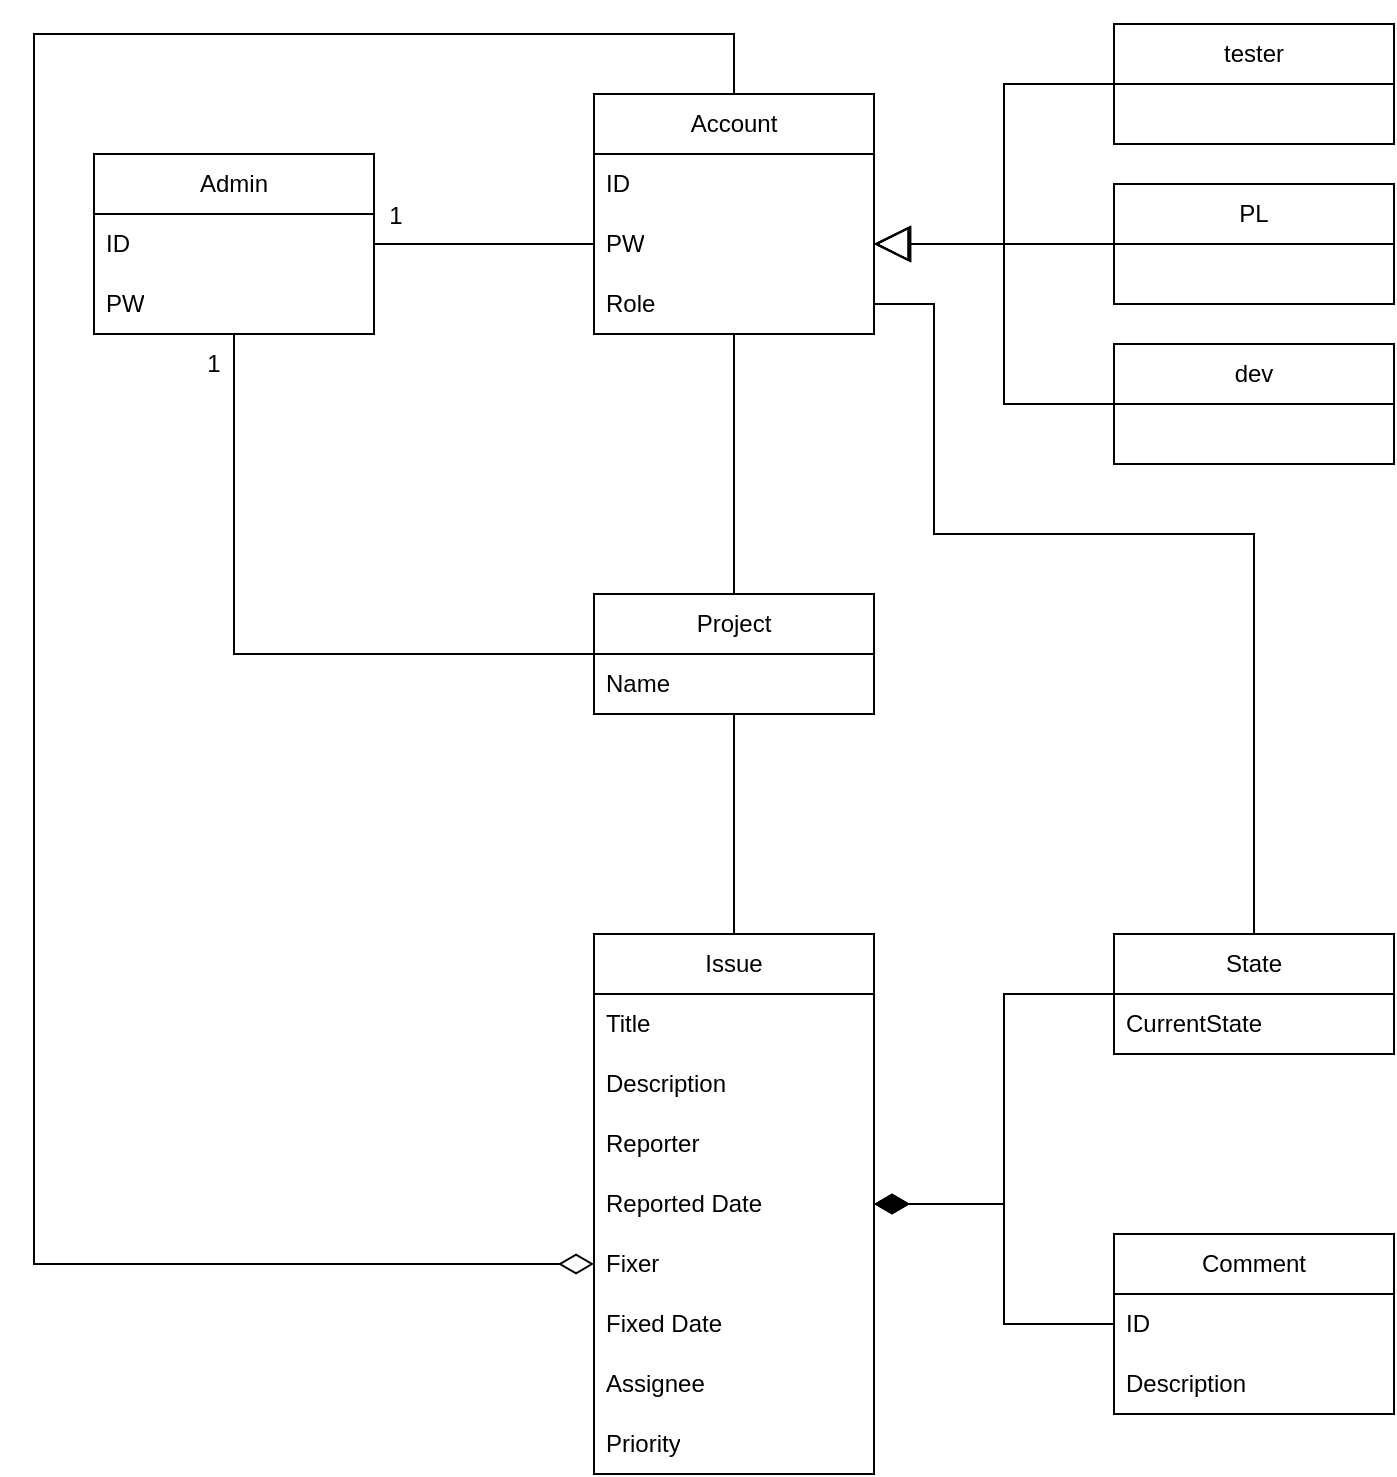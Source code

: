 <mxfile version="24.4.4" type="device">
  <diagram name="페이지-1" id="5NX31r0rl-MeJ_v_J91_">
    <mxGraphModel dx="838" dy="733" grid="1" gridSize="10" guides="1" tooltips="1" connect="1" arrows="1" fold="1" page="1" pageScale="1" pageWidth="1654" pageHeight="2336" background="none" math="0" shadow="0">
      <root>
        <mxCell id="0" />
        <mxCell id="1" parent="0" />
        <mxCell id="sdsoElRGYEAkI3bovLB7-1" value="Admin" style="swimlane;fontStyle=0;childLayout=stackLayout;horizontal=1;startSize=30;horizontalStack=0;resizeParent=1;resizeParentMax=0;resizeLast=0;collapsible=1;marginBottom=0;whiteSpace=wrap;html=1;" parent="1" vertex="1">
          <mxGeometry x="50" y="120" width="140" height="90" as="geometry" />
        </mxCell>
        <mxCell id="sdsoElRGYEAkI3bovLB7-2" value="ID" style="text;strokeColor=none;fillColor=none;align=left;verticalAlign=middle;spacingLeft=4;spacingRight=4;overflow=hidden;points=[[0,0.5],[1,0.5]];portConstraint=eastwest;rotatable=0;whiteSpace=wrap;html=1;" parent="sdsoElRGYEAkI3bovLB7-1" vertex="1">
          <mxGeometry y="30" width="140" height="30" as="geometry" />
        </mxCell>
        <mxCell id="sdsoElRGYEAkI3bovLB7-3" value="PW" style="text;strokeColor=none;fillColor=none;align=left;verticalAlign=middle;spacingLeft=4;spacingRight=4;overflow=hidden;points=[[0,0.5],[1,0.5]];portConstraint=eastwest;rotatable=0;whiteSpace=wrap;html=1;" parent="sdsoElRGYEAkI3bovLB7-1" vertex="1">
          <mxGeometry y="60" width="140" height="30" as="geometry" />
        </mxCell>
        <mxCell id="sdngPCRxPtKOdKjFVYai-1" value="Account" style="swimlane;fontStyle=0;childLayout=stackLayout;horizontal=1;startSize=30;horizontalStack=0;resizeParent=1;resizeParentMax=0;resizeLast=0;collapsible=1;marginBottom=0;whiteSpace=wrap;html=1;" parent="1" vertex="1">
          <mxGeometry x="300" y="90" width="140" height="120" as="geometry" />
        </mxCell>
        <mxCell id="sdngPCRxPtKOdKjFVYai-2" value="ID" style="text;strokeColor=none;fillColor=none;align=left;verticalAlign=middle;spacingLeft=4;spacingRight=4;overflow=hidden;points=[[0,0.5],[1,0.5]];portConstraint=eastwest;rotatable=0;whiteSpace=wrap;html=1;" parent="sdngPCRxPtKOdKjFVYai-1" vertex="1">
          <mxGeometry y="30" width="140" height="30" as="geometry" />
        </mxCell>
        <mxCell id="sdngPCRxPtKOdKjFVYai-3" value="PW" style="text;strokeColor=none;fillColor=none;align=left;verticalAlign=middle;spacingLeft=4;spacingRight=4;overflow=hidden;points=[[0,0.5],[1,0.5]];portConstraint=eastwest;rotatable=0;whiteSpace=wrap;html=1;" parent="sdngPCRxPtKOdKjFVYai-1" vertex="1">
          <mxGeometry y="60" width="140" height="30" as="geometry" />
        </mxCell>
        <mxCell id="sdngPCRxPtKOdKjFVYai-4" value="Role" style="text;strokeColor=none;fillColor=none;align=left;verticalAlign=middle;spacingLeft=4;spacingRight=4;overflow=hidden;points=[[0,0.5],[1,0.5]];portConstraint=eastwest;rotatable=0;whiteSpace=wrap;html=1;" parent="sdngPCRxPtKOdKjFVYai-1" vertex="1">
          <mxGeometry y="90" width="140" height="30" as="geometry" />
        </mxCell>
        <mxCell id="sdngPCRxPtKOdKjFVYai-5" value="Project" style="swimlane;fontStyle=0;childLayout=stackLayout;horizontal=1;startSize=30;horizontalStack=0;resizeParent=1;resizeParentMax=0;resizeLast=0;collapsible=1;marginBottom=0;whiteSpace=wrap;html=1;" parent="1" vertex="1">
          <mxGeometry x="300" y="340" width="140" height="60" as="geometry" />
        </mxCell>
        <mxCell id="sdngPCRxPtKOdKjFVYai-6" value="Name" style="text;strokeColor=none;fillColor=none;align=left;verticalAlign=middle;spacingLeft=4;spacingRight=4;overflow=hidden;points=[[0,0.5],[1,0.5]];portConstraint=eastwest;rotatable=0;whiteSpace=wrap;html=1;" parent="sdngPCRxPtKOdKjFVYai-5" vertex="1">
          <mxGeometry y="30" width="140" height="30" as="geometry" />
        </mxCell>
        <mxCell id="sdngPCRxPtKOdKjFVYai-10" value="Comment" style="swimlane;fontStyle=0;childLayout=stackLayout;horizontal=1;startSize=30;horizontalStack=0;resizeParent=1;resizeParentMax=0;resizeLast=0;collapsible=1;marginBottom=0;whiteSpace=wrap;html=1;" parent="1" vertex="1">
          <mxGeometry x="560" y="660" width="140" height="90" as="geometry" />
        </mxCell>
        <mxCell id="sdngPCRxPtKOdKjFVYai-11" value="ID" style="text;strokeColor=none;fillColor=none;align=left;verticalAlign=middle;spacingLeft=4;spacingRight=4;overflow=hidden;points=[[0,0.5],[1,0.5]];portConstraint=eastwest;rotatable=0;whiteSpace=wrap;html=1;" parent="sdngPCRxPtKOdKjFVYai-10" vertex="1">
          <mxGeometry y="30" width="140" height="30" as="geometry" />
        </mxCell>
        <mxCell id="sdngPCRxPtKOdKjFVYai-12" value="Description" style="text;strokeColor=none;fillColor=none;align=left;verticalAlign=middle;spacingLeft=4;spacingRight=4;overflow=hidden;points=[[0,0.5],[1,0.5]];portConstraint=eastwest;rotatable=0;whiteSpace=wrap;html=1;" parent="sdngPCRxPtKOdKjFVYai-10" vertex="1">
          <mxGeometry y="60" width="140" height="30" as="geometry" />
        </mxCell>
        <mxCell id="sdngPCRxPtKOdKjFVYai-14" value="Issue" style="swimlane;fontStyle=0;childLayout=stackLayout;horizontal=1;startSize=30;horizontalStack=0;resizeParent=1;resizeParentMax=0;resizeLast=0;collapsible=1;marginBottom=0;whiteSpace=wrap;html=1;" parent="1" vertex="1">
          <mxGeometry x="300" y="510" width="140" height="270" as="geometry" />
        </mxCell>
        <mxCell id="sdngPCRxPtKOdKjFVYai-15" value="Title" style="text;strokeColor=none;fillColor=none;align=left;verticalAlign=middle;spacingLeft=4;spacingRight=4;overflow=hidden;points=[[0,0.5],[1,0.5]];portConstraint=eastwest;rotatable=0;whiteSpace=wrap;html=1;" parent="sdngPCRxPtKOdKjFVYai-14" vertex="1">
          <mxGeometry y="30" width="140" height="30" as="geometry" />
        </mxCell>
        <mxCell id="sdngPCRxPtKOdKjFVYai-16" value="Description" style="text;strokeColor=none;fillColor=none;align=left;verticalAlign=middle;spacingLeft=4;spacingRight=4;overflow=hidden;points=[[0,0.5],[1,0.5]];portConstraint=eastwest;rotatable=0;whiteSpace=wrap;html=1;" parent="sdngPCRxPtKOdKjFVYai-14" vertex="1">
          <mxGeometry y="60" width="140" height="30" as="geometry" />
        </mxCell>
        <mxCell id="sdngPCRxPtKOdKjFVYai-35" value="Reporter" style="text;strokeColor=none;fillColor=none;align=left;verticalAlign=middle;spacingLeft=4;spacingRight=4;overflow=hidden;points=[[0,0.5],[1,0.5]];portConstraint=eastwest;rotatable=0;whiteSpace=wrap;html=1;" parent="sdngPCRxPtKOdKjFVYai-14" vertex="1">
          <mxGeometry y="90" width="140" height="30" as="geometry" />
        </mxCell>
        <mxCell id="sdngPCRxPtKOdKjFVYai-36" value="Reported Date" style="text;strokeColor=none;fillColor=none;align=left;verticalAlign=middle;spacingLeft=4;spacingRight=4;overflow=hidden;points=[[0,0.5],[1,0.5]];portConstraint=eastwest;rotatable=0;whiteSpace=wrap;html=1;" parent="sdngPCRxPtKOdKjFVYai-14" vertex="1">
          <mxGeometry y="120" width="140" height="30" as="geometry" />
        </mxCell>
        <mxCell id="sdngPCRxPtKOdKjFVYai-37" value="Fixer" style="text;strokeColor=none;fillColor=none;align=left;verticalAlign=middle;spacingLeft=4;spacingRight=4;overflow=hidden;points=[[0,0.5],[1,0.5]];portConstraint=eastwest;rotatable=0;whiteSpace=wrap;html=1;" parent="sdngPCRxPtKOdKjFVYai-14" vertex="1">
          <mxGeometry y="150" width="140" height="30" as="geometry" />
        </mxCell>
        <mxCell id="sdngPCRxPtKOdKjFVYai-38" value="Fixed Date" style="text;strokeColor=none;fillColor=none;align=left;verticalAlign=middle;spacingLeft=4;spacingRight=4;overflow=hidden;points=[[0,0.5],[1,0.5]];portConstraint=eastwest;rotatable=0;whiteSpace=wrap;html=1;" parent="sdngPCRxPtKOdKjFVYai-14" vertex="1">
          <mxGeometry y="180" width="140" height="30" as="geometry" />
        </mxCell>
        <mxCell id="sdngPCRxPtKOdKjFVYai-39" value="Assignee" style="text;strokeColor=none;fillColor=none;align=left;verticalAlign=middle;spacingLeft=4;spacingRight=4;overflow=hidden;points=[[0,0.5],[1,0.5]];portConstraint=eastwest;rotatable=0;whiteSpace=wrap;html=1;" parent="sdngPCRxPtKOdKjFVYai-14" vertex="1">
          <mxGeometry y="210" width="140" height="30" as="geometry" />
        </mxCell>
        <mxCell id="sdngPCRxPtKOdKjFVYai-17" value="Priority" style="text;strokeColor=none;fillColor=none;align=left;verticalAlign=middle;spacingLeft=4;spacingRight=4;overflow=hidden;points=[[0,0.5],[1,0.5]];portConstraint=eastwest;rotatable=0;whiteSpace=wrap;html=1;" parent="sdngPCRxPtKOdKjFVYai-14" vertex="1">
          <mxGeometry y="240" width="140" height="30" as="geometry" />
        </mxCell>
        <mxCell id="sdngPCRxPtKOdKjFVYai-18" value="tester" style="swimlane;fontStyle=0;childLayout=stackLayout;horizontal=1;startSize=30;horizontalStack=0;resizeParent=1;resizeParentMax=0;resizeLast=0;collapsible=1;marginBottom=0;whiteSpace=wrap;html=1;" parent="1" vertex="1">
          <mxGeometry x="560" y="55" width="140" height="60" as="geometry" />
        </mxCell>
        <mxCell id="sdngPCRxPtKOdKjFVYai-31" style="edgeStyle=orthogonalEdgeStyle;rounded=0;orthogonalLoop=1;jettySize=auto;html=1;exitX=0;exitY=0.5;exitDx=0;exitDy=0;entryX=1;entryY=0.5;entryDx=0;entryDy=0;endArrow=block;endFill=0;endSize=16;" parent="1" source="sdngPCRxPtKOdKjFVYai-22" target="sdngPCRxPtKOdKjFVYai-3" edge="1">
          <mxGeometry relative="1" as="geometry" />
        </mxCell>
        <mxCell id="sdngPCRxPtKOdKjFVYai-22" value="PL" style="swimlane;fontStyle=0;childLayout=stackLayout;horizontal=1;startSize=30;horizontalStack=0;resizeParent=1;resizeParentMax=0;resizeLast=0;collapsible=1;marginBottom=0;whiteSpace=wrap;html=1;" parent="1" vertex="1">
          <mxGeometry x="560" y="135" width="140" height="60" as="geometry" />
        </mxCell>
        <mxCell id="sdngPCRxPtKOdKjFVYai-30" style="edgeStyle=orthogonalEdgeStyle;rounded=0;orthogonalLoop=1;jettySize=auto;html=1;exitX=0;exitY=0.5;exitDx=0;exitDy=0;entryX=1;entryY=0.5;entryDx=0;entryDy=0;endArrow=block;endFill=0;endSize=16;" parent="1" source="sdngPCRxPtKOdKjFVYai-26" target="sdngPCRxPtKOdKjFVYai-3" edge="1">
          <mxGeometry relative="1" as="geometry" />
        </mxCell>
        <mxCell id="sdngPCRxPtKOdKjFVYai-26" value="dev" style="swimlane;fontStyle=0;childLayout=stackLayout;horizontal=1;startSize=30;horizontalStack=0;resizeParent=1;resizeParentMax=0;resizeLast=0;collapsible=1;marginBottom=0;whiteSpace=wrap;html=1;" parent="1" vertex="1">
          <mxGeometry x="560" y="215" width="140" height="60" as="geometry" />
        </mxCell>
        <mxCell id="sdngPCRxPtKOdKjFVYai-32" style="edgeStyle=orthogonalEdgeStyle;rounded=0;orthogonalLoop=1;jettySize=auto;html=1;exitX=0;exitY=0.5;exitDx=0;exitDy=0;entryX=1;entryY=0.5;entryDx=0;entryDy=0;endArrow=block;endFill=0;startSize=6;endSize=15;" parent="1" source="sdngPCRxPtKOdKjFVYai-18" target="sdngPCRxPtKOdKjFVYai-3" edge="1">
          <mxGeometry relative="1" as="geometry" />
        </mxCell>
        <mxCell id="sdngPCRxPtKOdKjFVYai-33" style="edgeStyle=orthogonalEdgeStyle;rounded=0;orthogonalLoop=1;jettySize=auto;html=1;exitX=1;exitY=0.5;exitDx=0;exitDy=0;entryX=0;entryY=0.5;entryDx=0;entryDy=0;endArrow=none;endFill=0;" parent="1" source="sdsoElRGYEAkI3bovLB7-2" target="sdngPCRxPtKOdKjFVYai-3" edge="1">
          <mxGeometry relative="1" as="geometry" />
        </mxCell>
        <mxCell id="sdngPCRxPtKOdKjFVYai-34" style="edgeStyle=orthogonalEdgeStyle;rounded=0;orthogonalLoop=1;jettySize=auto;html=1;entryX=0;entryY=0.5;entryDx=0;entryDy=0;endArrow=none;endFill=0;exitX=0.5;exitY=1;exitDx=0;exitDy=0;exitPerimeter=0;" parent="1" source="sdsoElRGYEAkI3bovLB7-3" target="sdngPCRxPtKOdKjFVYai-5" edge="1">
          <mxGeometry relative="1" as="geometry">
            <mxPoint x="110" y="260" as="sourcePoint" />
          </mxGeometry>
        </mxCell>
        <mxCell id="UYObkyB-hD1lJrR5jNIk-3" style="edgeStyle=orthogonalEdgeStyle;rounded=0;orthogonalLoop=1;jettySize=auto;html=1;exitX=0;exitY=0.5;exitDx=0;exitDy=0;entryX=1;entryY=0.5;entryDx=0;entryDy=0;endArrow=diamondThin;endFill=1;endSize=15;" edge="1" parent="1" source="sdngPCRxPtKOdKjFVYai-40" target="sdngPCRxPtKOdKjFVYai-36">
          <mxGeometry relative="1" as="geometry" />
        </mxCell>
        <mxCell id="sdngPCRxPtKOdKjFVYai-40" value="State" style="swimlane;fontStyle=0;childLayout=stackLayout;horizontal=1;startSize=30;horizontalStack=0;resizeParent=1;resizeParentMax=0;resizeLast=0;collapsible=1;marginBottom=0;whiteSpace=wrap;html=1;" parent="1" vertex="1">
          <mxGeometry x="560" y="510" width="140" height="60" as="geometry" />
        </mxCell>
        <mxCell id="sdngPCRxPtKOdKjFVYai-41" value="CurrentState" style="text;strokeColor=none;fillColor=none;align=left;verticalAlign=middle;spacingLeft=4;spacingRight=4;overflow=hidden;points=[[0,0.5],[1,0.5]];portConstraint=eastwest;rotatable=0;whiteSpace=wrap;html=1;" parent="sdngPCRxPtKOdKjFVYai-40" vertex="1">
          <mxGeometry y="30" width="140" height="30" as="geometry" />
        </mxCell>
        <mxCell id="sdngPCRxPtKOdKjFVYai-45" style="edgeStyle=orthogonalEdgeStyle;rounded=0;orthogonalLoop=1;jettySize=auto;html=1;exitX=0.5;exitY=0;exitDx=0;exitDy=0;endArrow=none;endFill=0;entryX=0.5;entryY=1;entryDx=0;entryDy=0;entryPerimeter=0;" parent="1" source="sdngPCRxPtKOdKjFVYai-5" target="sdngPCRxPtKOdKjFVYai-4" edge="1">
          <mxGeometry relative="1" as="geometry">
            <mxPoint x="420" y="250" as="targetPoint" />
          </mxGeometry>
        </mxCell>
        <mxCell id="sdngPCRxPtKOdKjFVYai-46" value="1" style="text;html=1;align=center;verticalAlign=middle;whiteSpace=wrap;rounded=0;" parent="1" vertex="1">
          <mxGeometry x="191" y="136" width="20" height="30" as="geometry" />
        </mxCell>
        <mxCell id="sdngPCRxPtKOdKjFVYai-47" value="1" style="text;html=1;align=center;verticalAlign=middle;whiteSpace=wrap;rounded=0;" parent="1" vertex="1">
          <mxGeometry x="100" y="210" width="20" height="30" as="geometry" />
        </mxCell>
        <mxCell id="sdngPCRxPtKOdKjFVYai-49" value="" style="endArrow=none;html=1;rounded=0;entryX=0.5;entryY=1;entryDx=0;entryDy=0;entryPerimeter=0;exitX=0.5;exitY=0;exitDx=0;exitDy=0;" parent="1" source="sdngPCRxPtKOdKjFVYai-14" target="sdngPCRxPtKOdKjFVYai-6" edge="1">
          <mxGeometry width="50" height="50" relative="1" as="geometry">
            <mxPoint x="400" y="460" as="sourcePoint" />
            <mxPoint x="450" y="410" as="targetPoint" />
          </mxGeometry>
        </mxCell>
        <mxCell id="sdngPCRxPtKOdKjFVYai-53" value="" style="endArrow=none;html=1;rounded=0;entryX=0.5;entryY=0;entryDx=0;entryDy=0;exitX=0;exitY=0.5;exitDx=0;exitDy=0;edgeStyle=orthogonalEdgeStyle;endFill=0;startArrow=diamondThin;startFill=0;strokeWidth=1;startSize=15;" parent="1" source="sdngPCRxPtKOdKjFVYai-37" target="sdngPCRxPtKOdKjFVYai-1" edge="1">
          <mxGeometry width="50" height="50" relative="1" as="geometry">
            <mxPoint x="410" y="440" as="sourcePoint" />
            <mxPoint x="460" y="390" as="targetPoint" />
            <Array as="points">
              <mxPoint x="20" y="675" />
              <mxPoint x="20" y="60" />
              <mxPoint x="370" y="60" />
            </Array>
          </mxGeometry>
        </mxCell>
        <mxCell id="UYObkyB-hD1lJrR5jNIk-4" style="edgeStyle=orthogonalEdgeStyle;rounded=0;orthogonalLoop=1;jettySize=auto;html=1;exitX=0;exitY=0.5;exitDx=0;exitDy=0;entryX=1;entryY=0.5;entryDx=0;entryDy=0;endSize=15;endArrow=diamondThin;endFill=1;" edge="1" parent="1" source="sdngPCRxPtKOdKjFVYai-11" target="sdngPCRxPtKOdKjFVYai-36">
          <mxGeometry relative="1" as="geometry" />
        </mxCell>
        <mxCell id="UYObkyB-hD1lJrR5jNIk-5" style="edgeStyle=orthogonalEdgeStyle;rounded=0;orthogonalLoop=1;jettySize=auto;html=1;exitX=1;exitY=0.5;exitDx=0;exitDy=0;entryX=0.5;entryY=0;entryDx=0;entryDy=0;endArrow=none;endFill=0;" edge="1" parent="1" source="sdngPCRxPtKOdKjFVYai-4" target="sdngPCRxPtKOdKjFVYai-40">
          <mxGeometry relative="1" as="geometry">
            <Array as="points">
              <mxPoint x="470" y="195" />
              <mxPoint x="470" y="310" />
              <mxPoint x="630" y="310" />
            </Array>
          </mxGeometry>
        </mxCell>
      </root>
    </mxGraphModel>
  </diagram>
</mxfile>
